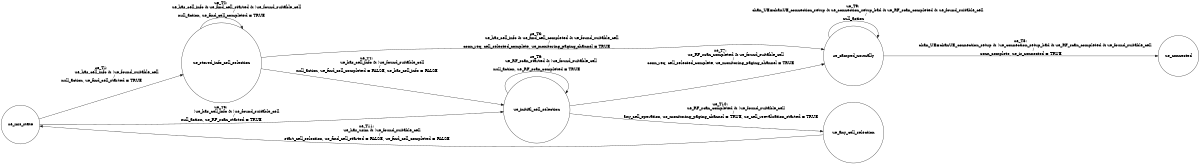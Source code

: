 digraph UE{
rankdir = LR;
size = "8,5"
node [shape = circle, label="ue_init_state"]ue_init_state;
node [shape = circle, label="ue_initial_cell_selection"]ue_initial_cell_selection;
node [shape = circle, label="ue_stored_info_cell_selection"]ue_stored_info_cell_selection;
node [shape = circle, label="ue_camped_normally"]ue_camped_normally;
node [shape = circle, label="ue_connected"]ue_connected;
node [shape = circle, label="ue_any_cell_selection"]ue_any_cell_selection;
ue_init_state -> ue_stored_info_cell_selection [label = "ue_T1: 
                        ue_has_cell_info & !ue_found_suitable_cell
                    /
null_action, ue_find_cell_started = TRUE"]
ue_stored_info_cell_selection -> ue_stored_info_cell_selection [label = "ue_T2: 
                        ue_has_cell_info & ue_find_cell_started & !ue_found_suitable_cell
                    /
null_action, ue_find_cell_completed = TRUE"]
ue_stored_info_cell_selection -> ue_camped_normally [label = "ue_T3: 
                        ue_has_cell_info & ue_find_cell_completed & ue_found_suitable_cell
                    /
conn_req, cell_selected_complete, ue_monitoring_paging_channel = TRUE"]
ue_stored_info_cell_selection -> ue_initial_cell_selection [label = "ue_T4: 
                        ue_has_cell_info & !ue_found_suitable_cell
                    /
null_action, ue_find_cell_completed = FALSE, ue_has_cell_info = FALSE"]
ue_init_state -> ue_initial_cell_selection [label = "ue_T5: 
                        !ue_has_cell_info & !ue_found_suitable_cell
                    /
null_action, ue_RF_scan_started = TRUE"]
ue_initial_cell_selection -> ue_initial_cell_selection [label = "ue_T6: 
                        ue_RF_scan_started & !ue_found_suitable_cell 
                    /
null_action, ue_RF_scan_completed = TRUE"]
ue_initial_cell_selection -> ue_camped_normally [label = "ue_T7: 
                        ue_RF_scan_completed & ue_found_suitable_cell
                    /
conn_req, cell_selected_complete, ue_monitoring_paging_channel = TRUE"]
ue_camped_normally -> ue_connected [label = "ue_T8: 
                        chan_UE=chanUE_connection_setup & !ue_connection_setup_bad & ue_RF_scan_completed & ue_found_suitable_cell 
                    /
conn_complete, ue_is_connected = TRUE"]
ue_camped_normally -> ue_camped_normally [label = "ue_T9: 
                        chan_UE=chanUE_connection_setup & ue_connection_setup_bad & ue_RF_scan_completed & ue_found_suitable_cell 
                    /
null_action"]
ue_initial_cell_selection -> ue_any_cell_selection [label = "ue_T10: 
                        ue_RF_scan_completed & !ue_found_suitable_cell
                    /
any_cell_operation, ue_monitoring_paging_channel = TRUE, ue_cell_reevaluation_started = TRUE"]
ue_any_cell_selection -> ue_init_state [label = "ue_T11: 
                        ue_has_usim & !ue_found_suitable_cell
                    /
start_cell_selection, ue_find_cell_started = FALSE, ue_find_cell_completed = FALSE"]
}
